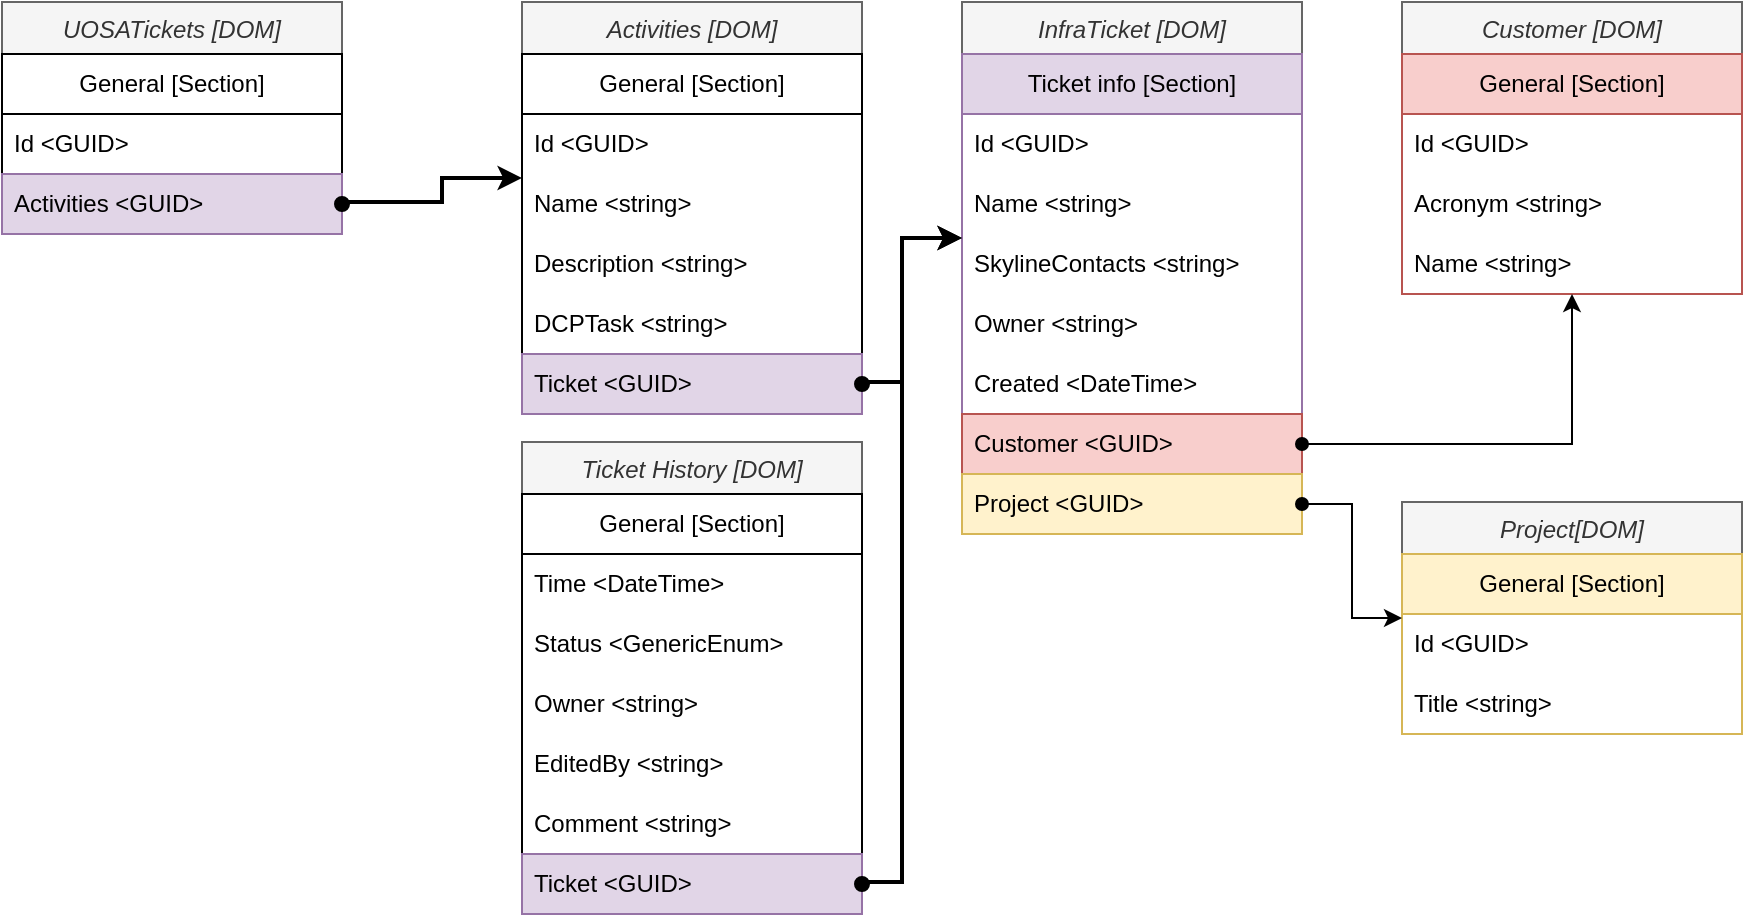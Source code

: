 <mxfile version="26.0.11">
  <diagram id="C5RBs43oDa-KdzZeNtuy" name="Page-1">
    <mxGraphModel dx="2261" dy="858" grid="1" gridSize="10" guides="1" tooltips="1" connect="1" arrows="1" fold="1" page="1" pageScale="1" pageWidth="827" pageHeight="1169" math="0" shadow="0">
      <root>
        <mxCell id="WIyWlLk6GJQsqaUBKTNV-0" />
        <mxCell id="WIyWlLk6GJQsqaUBKTNV-1" parent="WIyWlLk6GJQsqaUBKTNV-0" />
        <mxCell id="zkfFHV4jXpPFQw0GAbJ--0" value="InfraTicket [DOM]" style="swimlane;fontStyle=2;align=center;verticalAlign=top;childLayout=stackLayout;horizontal=1;startSize=26;horizontalStack=0;resizeParent=1;resizeLast=0;collapsible=1;marginBottom=0;rounded=0;shadow=0;strokeWidth=1;fillColor=#f5f5f5;fontColor=#333333;strokeColor=#666666;perimeterSpacing=0;" parent="WIyWlLk6GJQsqaUBKTNV-1" vertex="1">
          <mxGeometry x="390" y="40" width="170" height="266" as="geometry">
            <mxRectangle x="230" y="140" width="160" height="26" as="alternateBounds" />
          </mxGeometry>
        </mxCell>
        <mxCell id="I0xom_Ups34-RC3USn3P-0" value="Ticket info [Section]" style="swimlane;fontStyle=0;childLayout=stackLayout;horizontal=1;startSize=30;horizontalStack=0;resizeParent=1;resizeParentMax=0;resizeLast=0;collapsible=1;marginBottom=0;whiteSpace=wrap;html=1;fillColor=#e1d5e7;strokeColor=#9673a6;" vertex="1" parent="zkfFHV4jXpPFQw0GAbJ--0">
          <mxGeometry y="26" width="170" height="240" as="geometry">
            <mxRectangle y="26" width="170" height="30" as="alternateBounds" />
          </mxGeometry>
        </mxCell>
        <mxCell id="I0xom_Ups34-RC3USn3P-1" value="Id &amp;lt;GUID&amp;gt;" style="text;strokeColor=none;fillColor=none;align=left;verticalAlign=middle;spacingLeft=4;spacingRight=4;overflow=hidden;points=[[0,0.5],[1,0.5]];portConstraint=eastwest;rotatable=0;whiteSpace=wrap;html=1;" vertex="1" parent="I0xom_Ups34-RC3USn3P-0">
          <mxGeometry y="30" width="170" height="30" as="geometry" />
        </mxCell>
        <mxCell id="I0xom_Ups34-RC3USn3P-4" value="Name &amp;lt;string&amp;gt;" style="text;strokeColor=none;fillColor=none;align=left;verticalAlign=middle;spacingLeft=4;spacingRight=4;overflow=hidden;points=[[0,0.5],[1,0.5]];portConstraint=eastwest;rotatable=0;whiteSpace=wrap;html=1;" vertex="1" parent="I0xom_Ups34-RC3USn3P-0">
          <mxGeometry y="60" width="170" height="30" as="geometry" />
        </mxCell>
        <mxCell id="I0xom_Ups34-RC3USn3P-16" value="SkylineContacts &amp;lt;string&amp;gt;" style="text;strokeColor=none;fillColor=none;align=left;verticalAlign=middle;spacingLeft=4;spacingRight=4;overflow=hidden;points=[[0,0.5],[1,0.5]];portConstraint=eastwest;rotatable=0;whiteSpace=wrap;html=1;" vertex="1" parent="I0xom_Ups34-RC3USn3P-0">
          <mxGeometry y="90" width="170" height="30" as="geometry" />
        </mxCell>
        <mxCell id="I0xom_Ups34-RC3USn3P-84" value="Owner &amp;lt;string&amp;gt;" style="text;strokeColor=none;fillColor=none;align=left;verticalAlign=middle;spacingLeft=4;spacingRight=4;overflow=hidden;points=[[0,0.5],[1,0.5]];portConstraint=eastwest;rotatable=0;whiteSpace=wrap;html=1;" vertex="1" parent="I0xom_Ups34-RC3USn3P-0">
          <mxGeometry y="120" width="170" height="30" as="geometry" />
        </mxCell>
        <mxCell id="I0xom_Ups34-RC3USn3P-66" value="Created &amp;lt;DateTime&amp;gt;" style="text;strokeColor=none;fillColor=none;align=left;verticalAlign=middle;spacingLeft=4;spacingRight=4;overflow=hidden;points=[[0,0.5],[1,0.5]];portConstraint=eastwest;rotatable=0;whiteSpace=wrap;html=1;" vertex="1" parent="I0xom_Ups34-RC3USn3P-0">
          <mxGeometry y="150" width="170" height="30" as="geometry" />
        </mxCell>
        <mxCell id="I0xom_Ups34-RC3USn3P-17" value="Customer &amp;lt;GUID&amp;gt;" style="text;strokeColor=#b85450;fillColor=#f8cecc;align=left;verticalAlign=middle;spacingLeft=4;spacingRight=4;overflow=hidden;points=[[0,0.5],[1,0.5]];portConstraint=eastwest;rotatable=0;whiteSpace=wrap;html=1;" vertex="1" parent="I0xom_Ups34-RC3USn3P-0">
          <mxGeometry y="180" width="170" height="30" as="geometry" />
        </mxCell>
        <mxCell id="I0xom_Ups34-RC3USn3P-18" value="Project &amp;lt;GUID&amp;gt;" style="text;strokeColor=#d6b656;fillColor=#fff2cc;align=left;verticalAlign=middle;spacingLeft=4;spacingRight=4;overflow=hidden;points=[[0,0.5],[1,0.5]];portConstraint=eastwest;rotatable=0;whiteSpace=wrap;html=1;" vertex="1" parent="I0xom_Ups34-RC3USn3P-0">
          <mxGeometry y="210" width="170" height="30" as="geometry" />
        </mxCell>
        <mxCell id="I0xom_Ups34-RC3USn3P-6" value="Activities [DOM]" style="swimlane;fontStyle=2;align=center;verticalAlign=top;childLayout=stackLayout;horizontal=1;startSize=26;horizontalStack=0;resizeParent=1;resizeLast=0;collapsible=1;marginBottom=0;rounded=0;shadow=0;strokeWidth=1;fillColor=#f5f5f5;fontColor=#333333;strokeColor=#666666;" vertex="1" parent="WIyWlLk6GJQsqaUBKTNV-1">
          <mxGeometry x="170" y="40" width="170" height="206" as="geometry">
            <mxRectangle x="230" y="140" width="160" height="26" as="alternateBounds" />
          </mxGeometry>
        </mxCell>
        <mxCell id="I0xom_Ups34-RC3USn3P-7" value="General [Section]" style="swimlane;fontStyle=0;childLayout=stackLayout;horizontal=1;startSize=30;horizontalStack=0;resizeParent=1;resizeParentMax=0;resizeLast=0;collapsible=1;marginBottom=0;whiteSpace=wrap;html=1;" vertex="1" parent="I0xom_Ups34-RC3USn3P-6">
          <mxGeometry y="26" width="170" height="180" as="geometry">
            <mxRectangle y="26" width="170" height="30" as="alternateBounds" />
          </mxGeometry>
        </mxCell>
        <mxCell id="I0xom_Ups34-RC3USn3P-8" value="Id &amp;lt;GUID&amp;gt;" style="text;strokeColor=none;fillColor=none;align=left;verticalAlign=middle;spacingLeft=4;spacingRight=4;overflow=hidden;points=[[0,0.5],[1,0.5]];portConstraint=eastwest;rotatable=0;whiteSpace=wrap;html=1;" vertex="1" parent="I0xom_Ups34-RC3USn3P-7">
          <mxGeometry y="30" width="170" height="30" as="geometry" />
        </mxCell>
        <mxCell id="I0xom_Ups34-RC3USn3P-9" value="Name &amp;lt;string&amp;gt;" style="text;strokeColor=none;fillColor=none;align=left;verticalAlign=middle;spacingLeft=4;spacingRight=4;overflow=hidden;points=[[0,0.5],[1,0.5]];portConstraint=eastwest;rotatable=0;whiteSpace=wrap;html=1;" vertex="1" parent="I0xom_Ups34-RC3USn3P-7">
          <mxGeometry y="60" width="170" height="30" as="geometry" />
        </mxCell>
        <mxCell id="I0xom_Ups34-RC3USn3P-44" value="Description &amp;lt;string&amp;gt;" style="text;strokeColor=none;fillColor=none;align=left;verticalAlign=middle;spacingLeft=4;spacingRight=4;overflow=hidden;points=[[0,0.5],[1,0.5]];portConstraint=eastwest;rotatable=0;whiteSpace=wrap;html=1;" vertex="1" parent="I0xom_Ups34-RC3USn3P-7">
          <mxGeometry y="90" width="170" height="30" as="geometry" />
        </mxCell>
        <mxCell id="I0xom_Ups34-RC3USn3P-81" value="DCPTask &amp;lt;string&amp;gt;" style="text;align=left;verticalAlign=middle;spacingLeft=4;spacingRight=4;overflow=hidden;points=[[0,0.5],[1,0.5]];portConstraint=eastwest;rotatable=0;whiteSpace=wrap;html=1;" vertex="1" parent="I0xom_Ups34-RC3USn3P-7">
          <mxGeometry y="120" width="170" height="30" as="geometry" />
        </mxCell>
        <mxCell id="I0xom_Ups34-RC3USn3P-26" value="Ticket &amp;lt;GUID&amp;gt;" style="text;strokeColor=#9673a6;fillColor=#e1d5e7;align=left;verticalAlign=middle;spacingLeft=4;spacingRight=4;overflow=hidden;points=[[0,0.5],[1,0.5]];portConstraint=eastwest;rotatable=0;whiteSpace=wrap;html=1;" vertex="1" parent="I0xom_Ups34-RC3USn3P-7">
          <mxGeometry y="150" width="170" height="30" as="geometry" />
        </mxCell>
        <mxCell id="I0xom_Ups34-RC3USn3P-38" value="UOSATickets [DOM]" style="swimlane;fontStyle=2;align=center;verticalAlign=top;childLayout=stackLayout;horizontal=1;startSize=26;horizontalStack=0;resizeParent=1;resizeLast=0;collapsible=1;marginBottom=0;rounded=0;shadow=0;strokeWidth=1;fillColor=#f5f5f5;fontColor=#333333;strokeColor=#666666;" vertex="1" parent="WIyWlLk6GJQsqaUBKTNV-1">
          <mxGeometry x="-90" y="40" width="170" height="116" as="geometry">
            <mxRectangle x="230" y="140" width="160" height="26" as="alternateBounds" />
          </mxGeometry>
        </mxCell>
        <mxCell id="I0xom_Ups34-RC3USn3P-39" value="General [Section]" style="swimlane;fontStyle=0;childLayout=stackLayout;horizontal=1;startSize=30;horizontalStack=0;resizeParent=1;resizeParentMax=0;resizeLast=0;collapsible=1;marginBottom=0;whiteSpace=wrap;html=1;" vertex="1" parent="I0xom_Ups34-RC3USn3P-38">
          <mxGeometry y="26" width="170" height="90" as="geometry">
            <mxRectangle y="26" width="170" height="30" as="alternateBounds" />
          </mxGeometry>
        </mxCell>
        <mxCell id="I0xom_Ups34-RC3USn3P-40" value="Id &amp;lt;GUID&amp;gt;" style="text;strokeColor=none;fillColor=none;align=left;verticalAlign=middle;spacingLeft=4;spacingRight=4;overflow=hidden;points=[[0,0.5],[1,0.5]];portConstraint=eastwest;rotatable=0;whiteSpace=wrap;html=1;" vertex="1" parent="I0xom_Ups34-RC3USn3P-39">
          <mxGeometry y="30" width="170" height="30" as="geometry" />
        </mxCell>
        <mxCell id="I0xom_Ups34-RC3USn3P-42" value="Activities &amp;lt;GUID&amp;gt;" style="text;strokeColor=#9673a6;fillColor=#e1d5e7;align=left;verticalAlign=middle;spacingLeft=4;spacingRight=4;overflow=hidden;points=[[0,0.5],[1,0.5]];portConstraint=eastwest;rotatable=0;whiteSpace=wrap;html=1;" vertex="1" parent="I0xom_Ups34-RC3USn3P-39">
          <mxGeometry y="60" width="170" height="30" as="geometry" />
        </mxCell>
        <mxCell id="I0xom_Ups34-RC3USn3P-50" style="edgeStyle=orthogonalEdgeStyle;rounded=0;orthogonalLoop=1;jettySize=auto;html=1;exitX=1;exitY=0.5;exitDx=0;exitDy=0;startArrow=oval;startFill=1;strokeWidth=2;" edge="1" parent="WIyWlLk6GJQsqaUBKTNV-1" source="I0xom_Ups34-RC3USn3P-26" target="zkfFHV4jXpPFQw0GAbJ--0">
          <mxGeometry relative="1" as="geometry">
            <Array as="points">
              <mxPoint x="340" y="230" />
              <mxPoint x="360" y="230" />
              <mxPoint x="360" y="158" />
            </Array>
          </mxGeometry>
        </mxCell>
        <mxCell id="I0xom_Ups34-RC3USn3P-52" style="edgeStyle=orthogonalEdgeStyle;rounded=0;orthogonalLoop=1;jettySize=auto;html=1;exitX=1;exitY=0.5;exitDx=0;exitDy=0;strokeWidth=2;startArrow=oval;startFill=1;" edge="1" parent="WIyWlLk6GJQsqaUBKTNV-1" source="I0xom_Ups34-RC3USn3P-42" target="I0xom_Ups34-RC3USn3P-6">
          <mxGeometry relative="1" as="geometry">
            <Array as="points">
              <mxPoint x="80" y="140" />
              <mxPoint x="130" y="140" />
              <mxPoint x="130" y="128" />
            </Array>
          </mxGeometry>
        </mxCell>
        <mxCell id="I0xom_Ups34-RC3USn3P-53" value="Customer [DOM]" style="swimlane;fontStyle=2;align=center;verticalAlign=top;childLayout=stackLayout;horizontal=1;startSize=26;horizontalStack=0;resizeParent=1;resizeLast=0;collapsible=1;marginBottom=0;rounded=0;shadow=0;strokeWidth=1;fillColor=#f5f5f5;fontColor=#333333;strokeColor=#666666;" vertex="1" parent="WIyWlLk6GJQsqaUBKTNV-1">
          <mxGeometry x="610" y="40" width="170" height="146" as="geometry">
            <mxRectangle x="230" y="140" width="160" height="26" as="alternateBounds" />
          </mxGeometry>
        </mxCell>
        <mxCell id="I0xom_Ups34-RC3USn3P-54" value="General [Section]" style="swimlane;fontStyle=0;childLayout=stackLayout;horizontal=1;startSize=30;horizontalStack=0;resizeParent=1;resizeParentMax=0;resizeLast=0;collapsible=1;marginBottom=0;whiteSpace=wrap;html=1;fillColor=#f8cecc;strokeColor=#b85450;" vertex="1" parent="I0xom_Ups34-RC3USn3P-53">
          <mxGeometry y="26" width="170" height="120" as="geometry">
            <mxRectangle y="26" width="170" height="30" as="alternateBounds" />
          </mxGeometry>
        </mxCell>
        <mxCell id="I0xom_Ups34-RC3USn3P-55" value="Id &amp;lt;GUID&amp;gt;" style="text;strokeColor=none;fillColor=none;align=left;verticalAlign=middle;spacingLeft=4;spacingRight=4;overflow=hidden;points=[[0,0.5],[1,0.5]];portConstraint=eastwest;rotatable=0;whiteSpace=wrap;html=1;" vertex="1" parent="I0xom_Ups34-RC3USn3P-54">
          <mxGeometry y="30" width="170" height="30" as="geometry" />
        </mxCell>
        <mxCell id="I0xom_Ups34-RC3USn3P-57" value="Acronym &amp;lt;string&amp;gt;" style="text;align=left;verticalAlign=middle;spacingLeft=4;spacingRight=4;overflow=hidden;points=[[0,0.5],[1,0.5]];portConstraint=eastwest;rotatable=0;whiteSpace=wrap;html=1;" vertex="1" parent="I0xom_Ups34-RC3USn3P-54">
          <mxGeometry y="60" width="170" height="30" as="geometry" />
        </mxCell>
        <mxCell id="I0xom_Ups34-RC3USn3P-56" value="Name &amp;lt;string&amp;gt;" style="text;strokeColor=none;fillColor=none;align=left;verticalAlign=middle;spacingLeft=4;spacingRight=4;overflow=hidden;points=[[0,0.5],[1,0.5]];portConstraint=eastwest;rotatable=0;whiteSpace=wrap;html=1;" vertex="1" parent="I0xom_Ups34-RC3USn3P-54">
          <mxGeometry y="90" width="170" height="30" as="geometry" />
        </mxCell>
        <mxCell id="I0xom_Ups34-RC3USn3P-58" style="edgeStyle=orthogonalEdgeStyle;rounded=0;orthogonalLoop=1;jettySize=auto;html=1;exitX=1;exitY=0.5;exitDx=0;exitDy=0;strokeWidth=1;startArrow=oval;startFill=1;" edge="1" parent="WIyWlLk6GJQsqaUBKTNV-1" source="I0xom_Ups34-RC3USn3P-17" target="I0xom_Ups34-RC3USn3P-54">
          <mxGeometry relative="1" as="geometry" />
        </mxCell>
        <mxCell id="I0xom_Ups34-RC3USn3P-59" value="Project[DOM]" style="swimlane;fontStyle=2;align=center;verticalAlign=top;childLayout=stackLayout;horizontal=1;startSize=26;horizontalStack=0;resizeParent=1;resizeLast=0;collapsible=1;marginBottom=0;rounded=0;shadow=0;strokeWidth=1;fillColor=#f5f5f5;fontColor=#333333;strokeColor=#666666;" vertex="1" parent="WIyWlLk6GJQsqaUBKTNV-1">
          <mxGeometry x="610" y="290" width="170" height="116" as="geometry">
            <mxRectangle x="230" y="140" width="160" height="26" as="alternateBounds" />
          </mxGeometry>
        </mxCell>
        <mxCell id="I0xom_Ups34-RC3USn3P-60" value="General [Section]" style="swimlane;fontStyle=0;childLayout=stackLayout;horizontal=1;startSize=30;horizontalStack=0;resizeParent=1;resizeParentMax=0;resizeLast=0;collapsible=1;marginBottom=0;whiteSpace=wrap;html=1;fillColor=#fff2cc;strokeColor=#d6b656;" vertex="1" parent="I0xom_Ups34-RC3USn3P-59">
          <mxGeometry y="26" width="170" height="90" as="geometry">
            <mxRectangle y="26" width="170" height="30" as="alternateBounds" />
          </mxGeometry>
        </mxCell>
        <mxCell id="I0xom_Ups34-RC3USn3P-61" value="Id &amp;lt;GUID&amp;gt;" style="text;strokeColor=none;fillColor=none;align=left;verticalAlign=middle;spacingLeft=4;spacingRight=4;overflow=hidden;points=[[0,0.5],[1,0.5]];portConstraint=eastwest;rotatable=0;whiteSpace=wrap;html=1;" vertex="1" parent="I0xom_Ups34-RC3USn3P-60">
          <mxGeometry y="30" width="170" height="30" as="geometry" />
        </mxCell>
        <mxCell id="I0xom_Ups34-RC3USn3P-62" value="Title &amp;lt;string&amp;gt;" style="text;align=left;verticalAlign=middle;spacingLeft=4;spacingRight=4;overflow=hidden;points=[[0,0.5],[1,0.5]];portConstraint=eastwest;rotatable=0;whiteSpace=wrap;html=1;" vertex="1" parent="I0xom_Ups34-RC3USn3P-60">
          <mxGeometry y="60" width="170" height="30" as="geometry" />
        </mxCell>
        <mxCell id="I0xom_Ups34-RC3USn3P-65" style="edgeStyle=orthogonalEdgeStyle;rounded=0;orthogonalLoop=1;jettySize=auto;html=1;exitX=1;exitY=0.5;exitDx=0;exitDy=0;startArrow=oval;startFill=1;" edge="1" parent="WIyWlLk6GJQsqaUBKTNV-1" source="I0xom_Ups34-RC3USn3P-18" target="I0xom_Ups34-RC3USn3P-59">
          <mxGeometry relative="1" as="geometry" />
        </mxCell>
        <mxCell id="I0xom_Ups34-RC3USn3P-67" value="Ticket History [DOM]" style="swimlane;fontStyle=2;align=center;verticalAlign=top;childLayout=stackLayout;horizontal=1;startSize=26;horizontalStack=0;resizeParent=1;resizeLast=0;collapsible=1;marginBottom=0;rounded=0;shadow=0;strokeWidth=1;fillColor=#f5f5f5;fontColor=#333333;strokeColor=#666666;" vertex="1" parent="WIyWlLk6GJQsqaUBKTNV-1">
          <mxGeometry x="170" y="260" width="170" height="236" as="geometry">
            <mxRectangle x="230" y="140" width="160" height="26" as="alternateBounds" />
          </mxGeometry>
        </mxCell>
        <mxCell id="I0xom_Ups34-RC3USn3P-68" value="General [Section]" style="swimlane;fontStyle=0;childLayout=stackLayout;horizontal=1;startSize=30;horizontalStack=0;resizeParent=1;resizeParentMax=0;resizeLast=0;collapsible=1;marginBottom=0;whiteSpace=wrap;html=1;" vertex="1" parent="I0xom_Ups34-RC3USn3P-67">
          <mxGeometry y="26" width="170" height="210" as="geometry">
            <mxRectangle y="26" width="170" height="30" as="alternateBounds" />
          </mxGeometry>
        </mxCell>
        <mxCell id="I0xom_Ups34-RC3USn3P-69" value="Time &amp;lt;DateTime&amp;gt;" style="text;strokeColor=none;fillColor=none;align=left;verticalAlign=middle;spacingLeft=4;spacingRight=4;overflow=hidden;points=[[0,0.5],[1,0.5]];portConstraint=eastwest;rotatable=0;whiteSpace=wrap;html=1;" vertex="1" parent="I0xom_Ups34-RC3USn3P-68">
          <mxGeometry y="30" width="170" height="30" as="geometry" />
        </mxCell>
        <mxCell id="I0xom_Ups34-RC3USn3P-70" value="Status &amp;lt;GenericEnum&amp;gt;" style="text;strokeColor=none;fillColor=none;align=left;verticalAlign=middle;spacingLeft=4;spacingRight=4;overflow=hidden;points=[[0,0.5],[1,0.5]];portConstraint=eastwest;rotatable=0;whiteSpace=wrap;html=1;" vertex="1" parent="I0xom_Ups34-RC3USn3P-68">
          <mxGeometry y="60" width="170" height="30" as="geometry" />
        </mxCell>
        <mxCell id="I0xom_Ups34-RC3USn3P-71" value="Owner &amp;lt;string&amp;gt;" style="text;strokeColor=none;fillColor=none;align=left;verticalAlign=middle;spacingLeft=4;spacingRight=4;overflow=hidden;points=[[0,0.5],[1,0.5]];portConstraint=eastwest;rotatable=0;whiteSpace=wrap;html=1;" vertex="1" parent="I0xom_Ups34-RC3USn3P-68">
          <mxGeometry y="90" width="170" height="30" as="geometry" />
        </mxCell>
        <mxCell id="I0xom_Ups34-RC3USn3P-79" value="EditedBy &amp;lt;string&amp;gt;" style="text;strokeColor=none;fillColor=none;align=left;verticalAlign=middle;spacingLeft=4;spacingRight=4;overflow=hidden;points=[[0,0.5],[1,0.5]];portConstraint=eastwest;rotatable=0;whiteSpace=wrap;html=1;" vertex="1" parent="I0xom_Ups34-RC3USn3P-68">
          <mxGeometry y="120" width="170" height="30" as="geometry" />
        </mxCell>
        <mxCell id="I0xom_Ups34-RC3USn3P-83" value="Comment &amp;lt;string&amp;gt;" style="text;strokeColor=none;fillColor=none;align=left;verticalAlign=middle;spacingLeft=4;spacingRight=4;overflow=hidden;points=[[0,0.5],[1,0.5]];portConstraint=eastwest;rotatable=0;whiteSpace=wrap;html=1;" vertex="1" parent="I0xom_Ups34-RC3USn3P-68">
          <mxGeometry y="150" width="170" height="30" as="geometry" />
        </mxCell>
        <mxCell id="I0xom_Ups34-RC3USn3P-72" value="Ticket &amp;lt;GUID&amp;gt;" style="text;strokeColor=#9673a6;fillColor=#e1d5e7;align=left;verticalAlign=middle;spacingLeft=4;spacingRight=4;overflow=hidden;points=[[0,0.5],[1,0.5]];portConstraint=eastwest;rotatable=0;whiteSpace=wrap;html=1;" vertex="1" parent="I0xom_Ups34-RC3USn3P-68">
          <mxGeometry y="180" width="170" height="30" as="geometry" />
        </mxCell>
        <mxCell id="I0xom_Ups34-RC3USn3P-80" style="edgeStyle=orthogonalEdgeStyle;rounded=0;orthogonalLoop=1;jettySize=auto;html=1;exitX=1;exitY=0.5;exitDx=0;exitDy=0;startArrow=oval;startFill=1;strokeWidth=2;" edge="1" parent="WIyWlLk6GJQsqaUBKTNV-1" source="I0xom_Ups34-RC3USn3P-72" target="zkfFHV4jXpPFQw0GAbJ--0">
          <mxGeometry relative="1" as="geometry">
            <Array as="points">
              <mxPoint x="340" y="480" />
              <mxPoint x="360" y="480" />
              <mxPoint x="360" y="158" />
            </Array>
          </mxGeometry>
        </mxCell>
      </root>
    </mxGraphModel>
  </diagram>
</mxfile>
